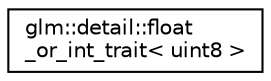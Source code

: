 digraph "Graphical Class Hierarchy"
{
  edge [fontname="Helvetica",fontsize="10",labelfontname="Helvetica",labelfontsize="10"];
  node [fontname="Helvetica",fontsize="10",shape=record];
  rankdir="LR";
  Node1 [label="glm::detail::float\l_or_int_trait\< uint8 \>",height=0.2,width=0.4,color="black", fillcolor="white", style="filled",URL="$structglm_1_1detail_1_1float__or__int__trait_3_01uint8_01_4.html"];
}
